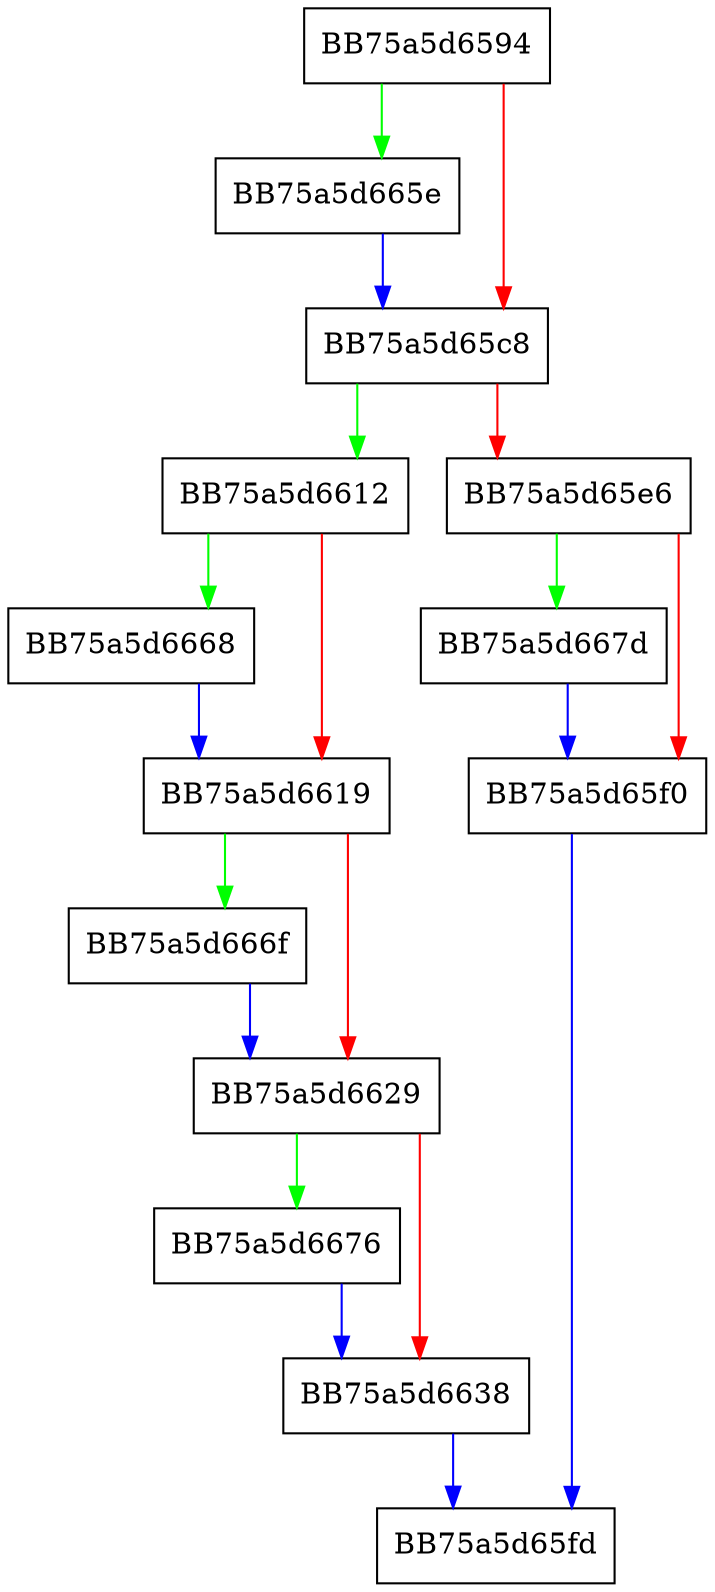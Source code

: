 digraph SyncNode {
  node [shape="box"];
  graph [splines=ortho];
  BB75a5d6594 -> BB75a5d665e [color="green"];
  BB75a5d6594 -> BB75a5d65c8 [color="red"];
  BB75a5d65c8 -> BB75a5d6612 [color="green"];
  BB75a5d65c8 -> BB75a5d65e6 [color="red"];
  BB75a5d65e6 -> BB75a5d667d [color="green"];
  BB75a5d65e6 -> BB75a5d65f0 [color="red"];
  BB75a5d65f0 -> BB75a5d65fd [color="blue"];
  BB75a5d6612 -> BB75a5d6668 [color="green"];
  BB75a5d6612 -> BB75a5d6619 [color="red"];
  BB75a5d6619 -> BB75a5d666f [color="green"];
  BB75a5d6619 -> BB75a5d6629 [color="red"];
  BB75a5d6629 -> BB75a5d6676 [color="green"];
  BB75a5d6629 -> BB75a5d6638 [color="red"];
  BB75a5d6638 -> BB75a5d65fd [color="blue"];
  BB75a5d665e -> BB75a5d65c8 [color="blue"];
  BB75a5d6668 -> BB75a5d6619 [color="blue"];
  BB75a5d666f -> BB75a5d6629 [color="blue"];
  BB75a5d6676 -> BB75a5d6638 [color="blue"];
  BB75a5d667d -> BB75a5d65f0 [color="blue"];
}